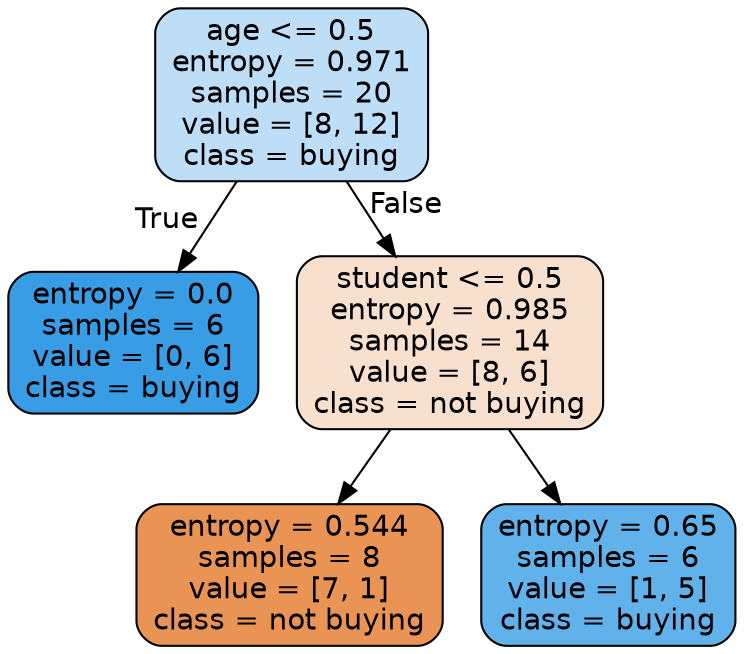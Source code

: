 digraph Tree {
node [shape=box, style="filled, rounded", color="black", fontname=helvetica] ;
edge [fontname=helvetica] ;
0 [label="age <= 0.5\nentropy = 0.971\nsamples = 20\nvalue = [8, 12]\nclass = buying", fillcolor="#bddef6"] ;
1 [label="entropy = 0.0\nsamples = 6\nvalue = [0, 6]\nclass = buying", fillcolor="#399de5"] ;
0 -> 1 [labeldistance=2.5, labelangle=45, headlabel="True"] ;
2 [label="student <= 0.5\nentropy = 0.985\nsamples = 14\nvalue = [8, 6]\nclass = not buying", fillcolor="#f8e0ce"] ;
0 -> 2 [labeldistance=2.5, labelangle=-45, headlabel="False"] ;
3 [label="entropy = 0.544\nsamples = 8\nvalue = [7, 1]\nclass = not buying", fillcolor="#e99355"] ;
2 -> 3 ;
4 [label="entropy = 0.65\nsamples = 6\nvalue = [1, 5]\nclass = buying", fillcolor="#61b1ea"] ;
2 -> 4 ;
}